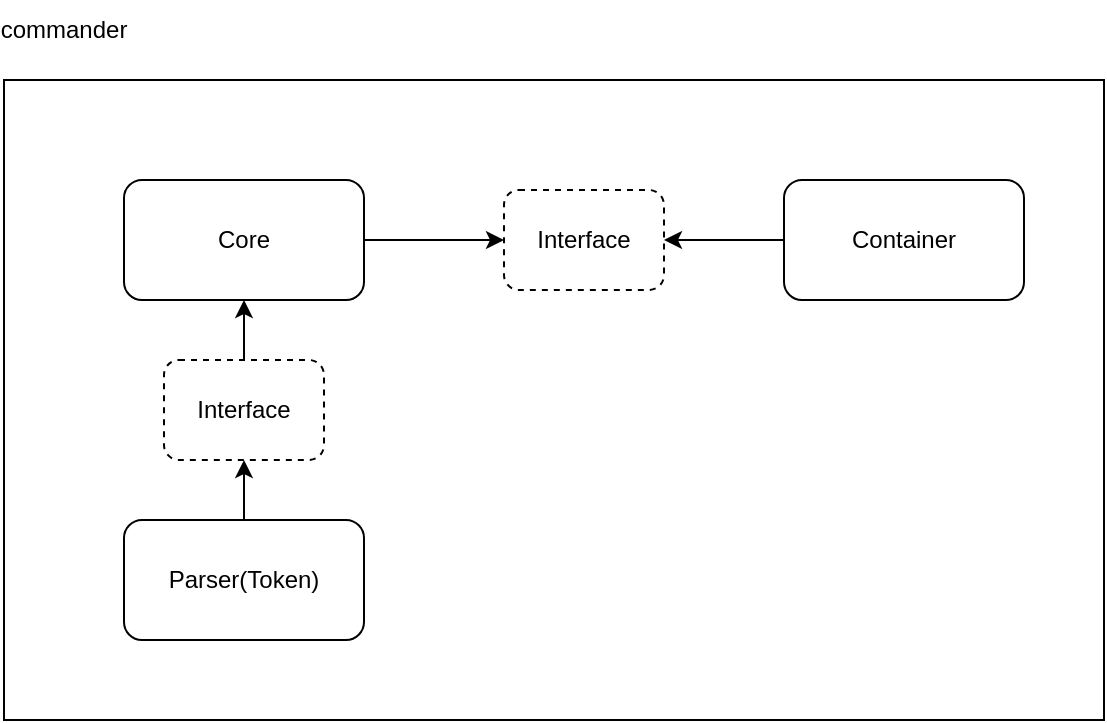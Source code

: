 <mxfile>
    <diagram id="IbMC3OTp7T559DpSFtYQ" name="第 1 页">
        <mxGraphModel dx="1440" dy="543" grid="1" gridSize="10" guides="1" tooltips="1" connect="1" arrows="1" fold="1" page="1" pageScale="1" pageWidth="827" pageHeight="1169" math="0" shadow="0">
            <root>
                <mxCell id="0"/>
                <mxCell id="1" parent="0"/>
                <mxCell id="20" value="" style="group" vertex="1" connectable="0" parent="1">
                    <mxGeometry x="390" y="200" width="550" height="360" as="geometry"/>
                </mxCell>
                <mxCell id="2" value="" style="rounded=0;whiteSpace=wrap;html=1;" vertex="1" parent="20">
                    <mxGeometry y="40" width="550" height="320" as="geometry"/>
                </mxCell>
                <mxCell id="3" value="commander" style="text;html=1;strokeColor=none;fillColor=none;align=center;verticalAlign=middle;whiteSpace=wrap;rounded=0;" vertex="1" parent="20">
                    <mxGeometry width="60" height="30" as="geometry"/>
                </mxCell>
                <mxCell id="5" value="Core" style="rounded=1;whiteSpace=wrap;html=1;" vertex="1" parent="20">
                    <mxGeometry x="60" y="90" width="120" height="60" as="geometry"/>
                </mxCell>
                <mxCell id="6" value="Container" style="rounded=1;whiteSpace=wrap;html=1;" vertex="1" parent="20">
                    <mxGeometry x="390" y="90" width="120" height="60" as="geometry"/>
                </mxCell>
                <mxCell id="7" value="Parser(Token)" style="rounded=1;whiteSpace=wrap;html=1;" vertex="1" parent="20">
                    <mxGeometry x="60" y="260" width="120" height="60" as="geometry"/>
                </mxCell>
                <mxCell id="13" value="Interface" style="rounded=1;whiteSpace=wrap;html=1;dashed=1;rotation=0;" vertex="1" parent="20">
                    <mxGeometry x="250" y="95" width="80" height="50" as="geometry"/>
                </mxCell>
                <mxCell id="14" value="Interface" style="rounded=1;whiteSpace=wrap;html=1;dashed=1;rotation=0;" vertex="1" parent="20">
                    <mxGeometry x="80" y="180" width="80" height="50" as="geometry"/>
                </mxCell>
                <mxCell id="16" value="" style="endArrow=classic;html=1;entryX=0;entryY=0.5;entryDx=0;entryDy=0;exitX=1;exitY=0.5;exitDx=0;exitDy=0;" edge="1" parent="20" source="5" target="13">
                    <mxGeometry width="50" height="50" relative="1" as="geometry">
                        <mxPoint x="210" y="250" as="sourcePoint"/>
                        <mxPoint x="260" y="200" as="targetPoint"/>
                    </mxGeometry>
                </mxCell>
                <mxCell id="17" value="" style="endArrow=classic;html=1;entryX=1;entryY=0.5;entryDx=0;entryDy=0;exitX=0;exitY=0.5;exitDx=0;exitDy=0;" edge="1" parent="20" source="6" target="13">
                    <mxGeometry width="50" height="50" relative="1" as="geometry">
                        <mxPoint x="390" y="240" as="sourcePoint"/>
                        <mxPoint x="440" y="190" as="targetPoint"/>
                    </mxGeometry>
                </mxCell>
                <mxCell id="18" value="" style="endArrow=classic;html=1;entryX=0.5;entryY=1;entryDx=0;entryDy=0;exitX=0.5;exitY=0;exitDx=0;exitDy=0;" edge="1" parent="20" source="14" target="5">
                    <mxGeometry width="50" height="50" relative="1" as="geometry">
                        <mxPoint x="260" y="260" as="sourcePoint"/>
                        <mxPoint x="310" y="210" as="targetPoint"/>
                    </mxGeometry>
                </mxCell>
                <mxCell id="19" value="" style="endArrow=classic;html=1;exitX=0.5;exitY=0;exitDx=0;exitDy=0;entryX=0.5;entryY=1;entryDx=0;entryDy=0;" edge="1" parent="20" source="7" target="14">
                    <mxGeometry width="50" height="50" relative="1" as="geometry">
                        <mxPoint x="240" y="260" as="sourcePoint"/>
                        <mxPoint x="290" y="210" as="targetPoint"/>
                    </mxGeometry>
                </mxCell>
            </root>
        </mxGraphModel>
    </diagram>
</mxfile>